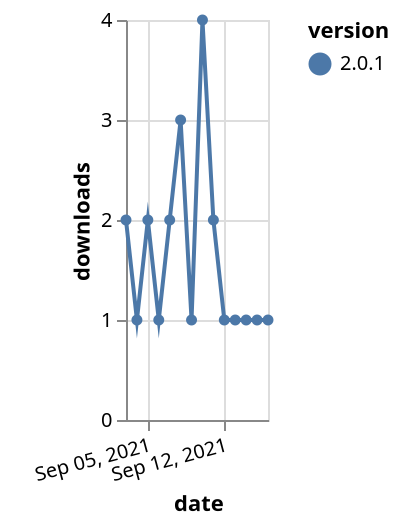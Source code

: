 {"$schema": "https://vega.github.io/schema/vega-lite/v5.json", "description": "A simple bar chart with embedded data.", "data": {"values": [{"date": "2021-09-03", "total": 844, "delta": 2, "version": "2.0.1"}, {"date": "2021-09-04", "total": 845, "delta": 1, "version": "2.0.1"}, {"date": "2021-09-05", "total": 847, "delta": 2, "version": "2.0.1"}, {"date": "2021-09-06", "total": 848, "delta": 1, "version": "2.0.1"}, {"date": "2021-09-07", "total": 850, "delta": 2, "version": "2.0.1"}, {"date": "2021-09-08", "total": 853, "delta": 3, "version": "2.0.1"}, {"date": "2021-09-09", "total": 854, "delta": 1, "version": "2.0.1"}, {"date": "2021-09-10", "total": 858, "delta": 4, "version": "2.0.1"}, {"date": "2021-09-11", "total": 860, "delta": 2, "version": "2.0.1"}, {"date": "2021-09-12", "total": 861, "delta": 1, "version": "2.0.1"}, {"date": "2021-09-13", "total": 862, "delta": 1, "version": "2.0.1"}, {"date": "2021-09-14", "total": 863, "delta": 1, "version": "2.0.1"}, {"date": "2021-09-15", "total": 864, "delta": 1, "version": "2.0.1"}, {"date": "2021-09-16", "total": 865, "delta": 1, "version": "2.0.1"}]}, "width": "container", "mark": {"type": "line", "point": {"filled": true}}, "encoding": {"x": {"field": "date", "type": "temporal", "timeUnit": "yearmonthdate", "title": "date", "axis": {"labelAngle": -15}}, "y": {"field": "delta", "type": "quantitative", "title": "downloads"}, "color": {"field": "version", "type": "nominal"}, "tooltip": {"field": "delta"}}}